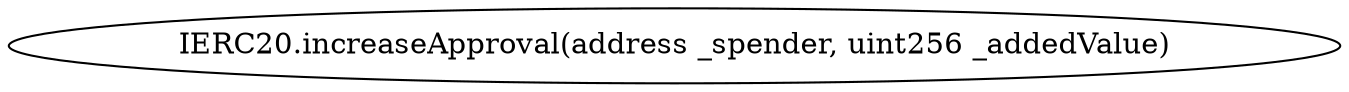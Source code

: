 digraph "" {
	graph [bb="0,0,547.11,36"];
	node [label="\N"];
	"IERC20.increaseApproval(address _spender, uint256 _addedValue)"	 [height=0.5,
		pos="273.56,18",
		width=7.5988];
}
digraph "" {
	graph [bb="0,0,547.11,36"];
	node [label="\N"];
	"IERC20.increaseApproval(address _spender, uint256 _addedValue)"	 [height=0.5,
		pos="273.56,18",
		width=7.5988];
}
digraph "" {
	graph [bb="0,0,547.11,36"];
	node [label="\N"];
	"IERC20.increaseApproval(address _spender, uint256 _addedValue)"	 [height=0.5,
		pos="273.56,18",
		width=7.5988];
}
digraph "" {
	graph [bb="0,0,547.11,36"];
	node [label="\N"];
	"IERC20.increaseApproval(address _spender, uint256 _addedValue)"	 [height=0.5,
		pos="273.56,18",
		width=7.5988];
}
digraph "" {
	graph [bb="0,0,547.11,36"];
	node [label="\N"];
	"IERC20.increaseApproval(address _spender, uint256 _addedValue)"	 [height=0.5,
		pos="273.56,18",
		width=7.5988];
}
